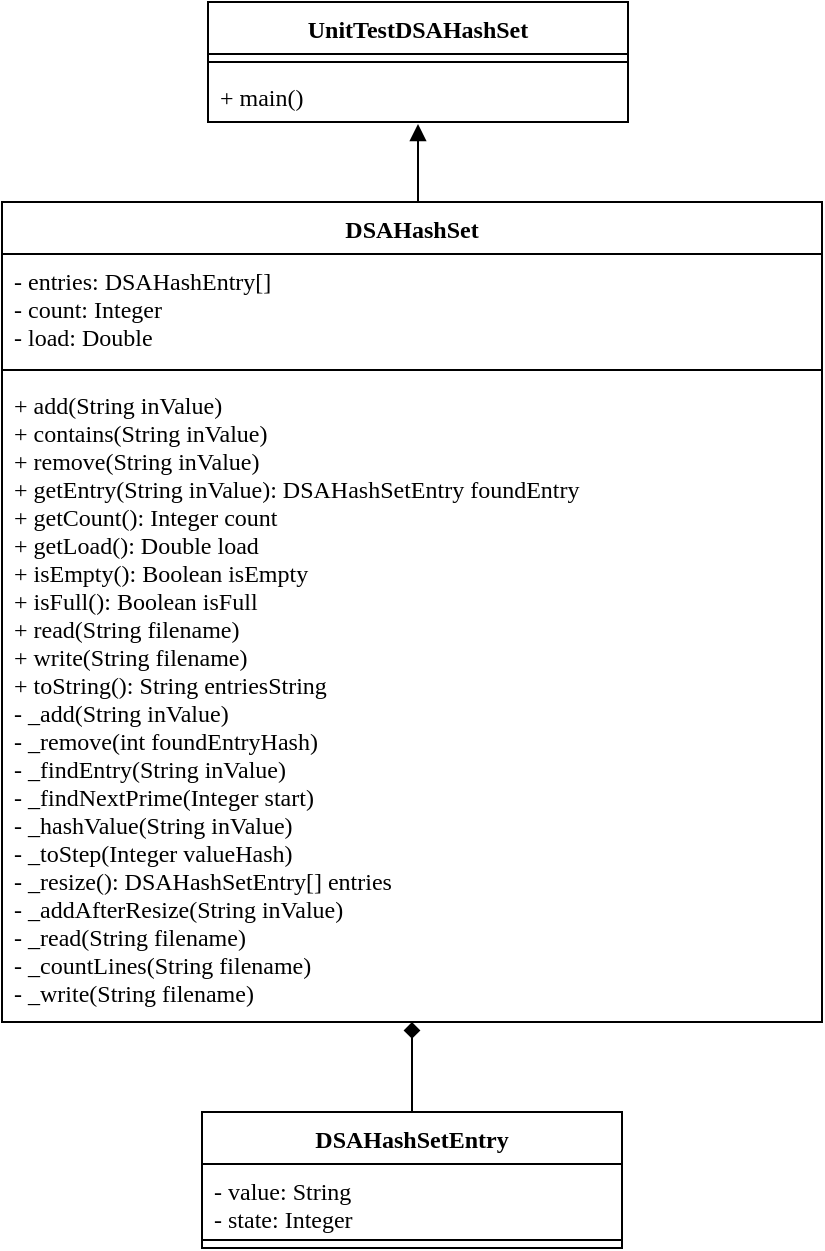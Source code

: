 <mxfile version="13.6.5">
    <diagram id="Ptf1XDcUshAJHyFpFtnE" name="Page-1">
        <mxGraphModel dx="52" dy="65" grid="1" gridSize="10" guides="1" tooltips="1" connect="1" arrows="1" fold="1" page="1" pageScale="1" pageWidth="800" pageHeight="800" math="0" shadow="0">
            <root>
                <mxCell id="0"/>
                <mxCell id="1" parent="0"/>
                <mxCell id="ZOvoqp8BJXh1wy40Sb7h-14" style="edgeStyle=orthogonalEdgeStyle;rounded=0;orthogonalLoop=1;jettySize=auto;html=1;exitX=0.5;exitY=0;exitDx=0;exitDy=0;entryX=0.5;entryY=1.038;entryDx=0;entryDy=0;entryPerimeter=0;endArrow=block;endFill=1;fontFamily=Fira Code;" parent="1" source="ZOvoqp8BJXh1wy40Sb7h-1" target="ZOvoqp8BJXh1wy40Sb7h-13" edge="1">
                    <mxGeometry relative="1" as="geometry"/>
                </mxCell>
                <mxCell id="ZOvoqp8BJXh1wy40Sb7h-10" value="UnitTestDSAHashSet" style="swimlane;fontStyle=1;align=center;verticalAlign=top;childLayout=stackLayout;horizontal=1;startSize=26;horizontalStack=0;resizeParent=1;resizeParentMax=0;resizeLast=0;collapsible=1;marginBottom=0;fontFamily=Fira Code;" parent="1" vertex="1">
                    <mxGeometry x="298" y="88" width="210" height="60" as="geometry"/>
                </mxCell>
                <mxCell id="ZOvoqp8BJXh1wy40Sb7h-12" value="" style="line;strokeWidth=1;fillColor=none;align=left;verticalAlign=middle;spacingTop=-1;spacingLeft=3;spacingRight=3;rotatable=0;labelPosition=right;points=[];portConstraint=eastwest;" parent="ZOvoqp8BJXh1wy40Sb7h-10" vertex="1">
                    <mxGeometry y="26" width="210" height="8" as="geometry"/>
                </mxCell>
                <mxCell id="ZOvoqp8BJXh1wy40Sb7h-13" value="+ main()" style="text;strokeColor=none;fillColor=none;align=left;verticalAlign=top;spacingLeft=4;spacingRight=4;overflow=hidden;rotatable=0;points=[[0,0.5],[1,0.5]];portConstraint=eastwest;fontFamily=Fira Code;" parent="ZOvoqp8BJXh1wy40Sb7h-10" vertex="1">
                    <mxGeometry y="34" width="210" height="26" as="geometry"/>
                </mxCell>
                <mxCell id="ZOvoqp8BJXh1wy40Sb7h-1" value="DSAHashSet" style="swimlane;fontStyle=1;align=center;verticalAlign=top;childLayout=stackLayout;horizontal=1;startSize=26;horizontalStack=0;resizeParent=1;resizeParentMax=0;resizeLast=0;collapsible=1;marginBottom=0;fontFamily=Fira Code;" parent="1" vertex="1">
                    <mxGeometry x="195" y="188" width="410" height="410" as="geometry"/>
                </mxCell>
                <mxCell id="ZOvoqp8BJXh1wy40Sb7h-2" value="- entries: DSAHashEntry[]&#10;- count: Integer&#10;- load: Double" style="text;strokeColor=none;fillColor=none;align=left;verticalAlign=top;spacingLeft=4;spacingRight=4;overflow=hidden;rotatable=0;points=[[0,0.5],[1,0.5]];portConstraint=eastwest;fontFamily=Fira Code;" parent="ZOvoqp8BJXh1wy40Sb7h-1" vertex="1">
                    <mxGeometry y="26" width="410" height="54" as="geometry"/>
                </mxCell>
                <mxCell id="ZOvoqp8BJXh1wy40Sb7h-3" value="" style="line;strokeWidth=1;fillColor=none;align=left;verticalAlign=middle;spacingTop=-1;spacingLeft=3;spacingRight=3;rotatable=0;labelPosition=right;points=[];portConstraint=eastwest;" parent="ZOvoqp8BJXh1wy40Sb7h-1" vertex="1">
                    <mxGeometry y="80" width="410" height="8" as="geometry"/>
                </mxCell>
                <mxCell id="ZOvoqp8BJXh1wy40Sb7h-4" value="+ add(String inValue)&#10;+ contains(String inValue)&#10;+ remove(String inValue)&#10;+ getEntry(String inValue): DSAHashSetEntry foundEntry&#10;+ getCount(): Integer count&#10;+ getLoad(): Double load&#10;+ isEmpty(): Boolean isEmpty&#10;+ isFull(): Boolean isFull&#10;+ read(String filename)&#10;+ write(String filename)&#10;+ toString(): String entriesString&#10;- _add(String inValue)&#10;- _remove(int foundEntryHash)&#10;- _findEntry(String inValue)&#10;- _findNextPrime(Integer start)&#10;- _hashValue(String inValue)&#10;- _toStep(Integer valueHash)&#10;- _resize(): DSAHashSetEntry[] entries&#10;- _addAfterResize(String inValue)&#10;- _read(String filename)&#10;- _countLines(String filename)&#10;- _write(String filename)&#10;&#10;&#10;" style="text;strokeColor=none;fillColor=none;align=left;verticalAlign=top;spacingLeft=4;spacingRight=4;overflow=hidden;rotatable=0;points=[[0,0.5],[1,0.5]];portConstraint=eastwest;fontFamily=Fira Code;" parent="ZOvoqp8BJXh1wy40Sb7h-1" vertex="1">
                    <mxGeometry y="88" width="410" height="322" as="geometry"/>
                </mxCell>
                <mxCell id="3" style="edgeStyle=orthogonalEdgeStyle;rounded=0;orthogonalLoop=1;jettySize=auto;html=1;exitX=0.5;exitY=0;exitDx=0;exitDy=0;entryX=0.5;entryY=1;entryDx=0;entryDy=0;endArrow=diamond;endFill=1;" edge="1" parent="1" source="ZOvoqp8BJXh1wy40Sb7h-5" target="ZOvoqp8BJXh1wy40Sb7h-1">
                    <mxGeometry relative="1" as="geometry"/>
                </mxCell>
                <mxCell id="ZOvoqp8BJXh1wy40Sb7h-5" value="DSAHashSetEntry" style="swimlane;fontStyle=1;align=center;verticalAlign=top;childLayout=stackLayout;horizontal=1;startSize=26;horizontalStack=0;resizeParent=1;resizeParentMax=0;resizeLast=0;collapsible=1;marginBottom=0;fontFamily=Fira Code;" parent="1" vertex="1">
                    <mxGeometry x="295" y="643" width="210" height="68" as="geometry"/>
                </mxCell>
                <mxCell id="ZOvoqp8BJXh1wy40Sb7h-6" value="- value: String&#10;- state: Integer" style="text;strokeColor=none;fillColor=none;align=left;verticalAlign=top;spacingLeft=4;spacingRight=4;overflow=hidden;rotatable=0;points=[[0,0.5],[1,0.5]];portConstraint=eastwest;fontFamily=Fira Code;" parent="ZOvoqp8BJXh1wy40Sb7h-5" vertex="1">
                    <mxGeometry y="26" width="210" height="34" as="geometry"/>
                </mxCell>
                <mxCell id="ZOvoqp8BJXh1wy40Sb7h-7" value="" style="line;strokeWidth=1;fillColor=none;align=left;verticalAlign=middle;spacingTop=-1;spacingLeft=3;spacingRight=3;rotatable=0;labelPosition=right;points=[];portConstraint=eastwest;" parent="ZOvoqp8BJXh1wy40Sb7h-5" vertex="1">
                    <mxGeometry y="60" width="210" height="8" as="geometry"/>
                </mxCell>
            </root>
        </mxGraphModel>
    </diagram>
</mxfile>